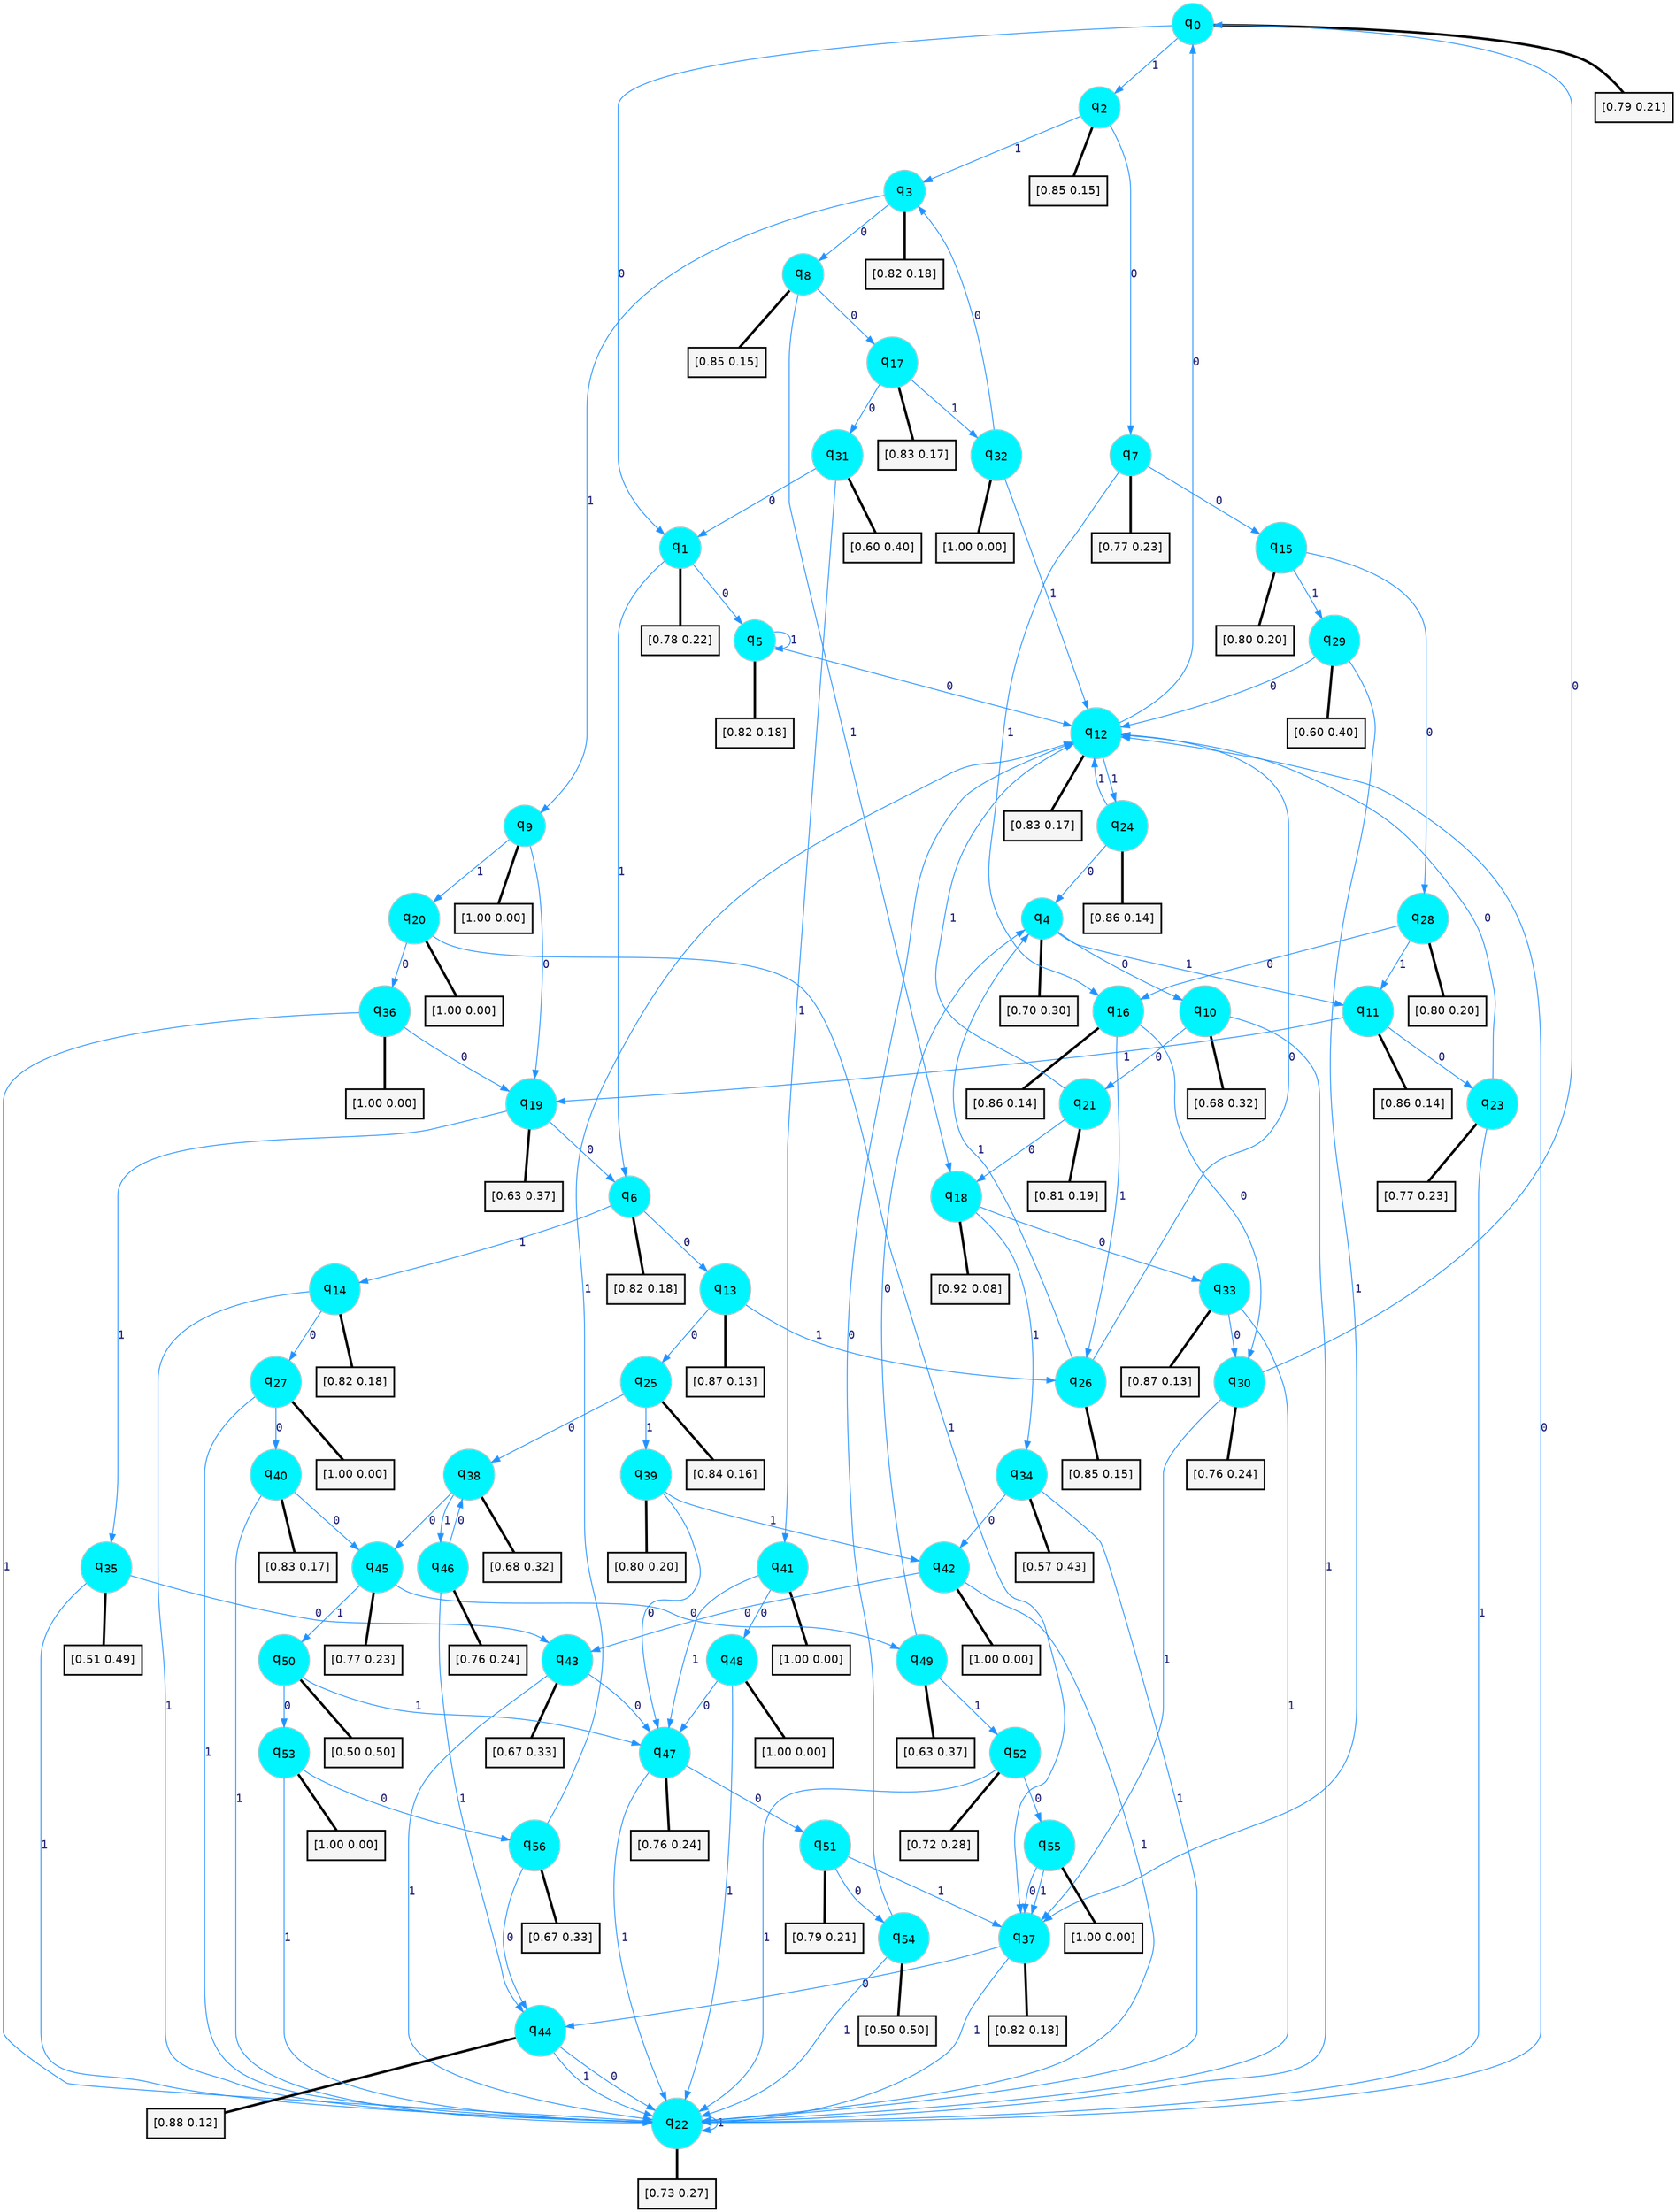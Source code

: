 digraph G {
graph [
bgcolor=transparent, dpi=300, rankdir=TD, size="40,25"];
node [
color=gray, fillcolor=turquoise1, fontcolor=black, fontname=Helvetica, fontsize=16, fontweight=bold, shape=circle, style=filled];
edge [
arrowsize=1, color=dodgerblue1, fontcolor=midnightblue, fontname=courier, fontweight=bold, penwidth=1, style=solid, weight=20];
0[label=<q<SUB>0</SUB>>];
1[label=<q<SUB>1</SUB>>];
2[label=<q<SUB>2</SUB>>];
3[label=<q<SUB>3</SUB>>];
4[label=<q<SUB>4</SUB>>];
5[label=<q<SUB>5</SUB>>];
6[label=<q<SUB>6</SUB>>];
7[label=<q<SUB>7</SUB>>];
8[label=<q<SUB>8</SUB>>];
9[label=<q<SUB>9</SUB>>];
10[label=<q<SUB>10</SUB>>];
11[label=<q<SUB>11</SUB>>];
12[label=<q<SUB>12</SUB>>];
13[label=<q<SUB>13</SUB>>];
14[label=<q<SUB>14</SUB>>];
15[label=<q<SUB>15</SUB>>];
16[label=<q<SUB>16</SUB>>];
17[label=<q<SUB>17</SUB>>];
18[label=<q<SUB>18</SUB>>];
19[label=<q<SUB>19</SUB>>];
20[label=<q<SUB>20</SUB>>];
21[label=<q<SUB>21</SUB>>];
22[label=<q<SUB>22</SUB>>];
23[label=<q<SUB>23</SUB>>];
24[label=<q<SUB>24</SUB>>];
25[label=<q<SUB>25</SUB>>];
26[label=<q<SUB>26</SUB>>];
27[label=<q<SUB>27</SUB>>];
28[label=<q<SUB>28</SUB>>];
29[label=<q<SUB>29</SUB>>];
30[label=<q<SUB>30</SUB>>];
31[label=<q<SUB>31</SUB>>];
32[label=<q<SUB>32</SUB>>];
33[label=<q<SUB>33</SUB>>];
34[label=<q<SUB>34</SUB>>];
35[label=<q<SUB>35</SUB>>];
36[label=<q<SUB>36</SUB>>];
37[label=<q<SUB>37</SUB>>];
38[label=<q<SUB>38</SUB>>];
39[label=<q<SUB>39</SUB>>];
40[label=<q<SUB>40</SUB>>];
41[label=<q<SUB>41</SUB>>];
42[label=<q<SUB>42</SUB>>];
43[label=<q<SUB>43</SUB>>];
44[label=<q<SUB>44</SUB>>];
45[label=<q<SUB>45</SUB>>];
46[label=<q<SUB>46</SUB>>];
47[label=<q<SUB>47</SUB>>];
48[label=<q<SUB>48</SUB>>];
49[label=<q<SUB>49</SUB>>];
50[label=<q<SUB>50</SUB>>];
51[label=<q<SUB>51</SUB>>];
52[label=<q<SUB>52</SUB>>];
53[label=<q<SUB>53</SUB>>];
54[label=<q<SUB>54</SUB>>];
55[label=<q<SUB>55</SUB>>];
56[label=<q<SUB>56</SUB>>];
57[label="[0.79 0.21]", shape=box,fontcolor=black, fontname=Helvetica, fontsize=14, penwidth=2, fillcolor=whitesmoke,color=black];
58[label="[0.78 0.22]", shape=box,fontcolor=black, fontname=Helvetica, fontsize=14, penwidth=2, fillcolor=whitesmoke,color=black];
59[label="[0.85 0.15]", shape=box,fontcolor=black, fontname=Helvetica, fontsize=14, penwidth=2, fillcolor=whitesmoke,color=black];
60[label="[0.82 0.18]", shape=box,fontcolor=black, fontname=Helvetica, fontsize=14, penwidth=2, fillcolor=whitesmoke,color=black];
61[label="[0.70 0.30]", shape=box,fontcolor=black, fontname=Helvetica, fontsize=14, penwidth=2, fillcolor=whitesmoke,color=black];
62[label="[0.82 0.18]", shape=box,fontcolor=black, fontname=Helvetica, fontsize=14, penwidth=2, fillcolor=whitesmoke,color=black];
63[label="[0.82 0.18]", shape=box,fontcolor=black, fontname=Helvetica, fontsize=14, penwidth=2, fillcolor=whitesmoke,color=black];
64[label="[0.77 0.23]", shape=box,fontcolor=black, fontname=Helvetica, fontsize=14, penwidth=2, fillcolor=whitesmoke,color=black];
65[label="[0.85 0.15]", shape=box,fontcolor=black, fontname=Helvetica, fontsize=14, penwidth=2, fillcolor=whitesmoke,color=black];
66[label="[1.00 0.00]", shape=box,fontcolor=black, fontname=Helvetica, fontsize=14, penwidth=2, fillcolor=whitesmoke,color=black];
67[label="[0.68 0.32]", shape=box,fontcolor=black, fontname=Helvetica, fontsize=14, penwidth=2, fillcolor=whitesmoke,color=black];
68[label="[0.86 0.14]", shape=box,fontcolor=black, fontname=Helvetica, fontsize=14, penwidth=2, fillcolor=whitesmoke,color=black];
69[label="[0.83 0.17]", shape=box,fontcolor=black, fontname=Helvetica, fontsize=14, penwidth=2, fillcolor=whitesmoke,color=black];
70[label="[0.87 0.13]", shape=box,fontcolor=black, fontname=Helvetica, fontsize=14, penwidth=2, fillcolor=whitesmoke,color=black];
71[label="[0.82 0.18]", shape=box,fontcolor=black, fontname=Helvetica, fontsize=14, penwidth=2, fillcolor=whitesmoke,color=black];
72[label="[0.80 0.20]", shape=box,fontcolor=black, fontname=Helvetica, fontsize=14, penwidth=2, fillcolor=whitesmoke,color=black];
73[label="[0.86 0.14]", shape=box,fontcolor=black, fontname=Helvetica, fontsize=14, penwidth=2, fillcolor=whitesmoke,color=black];
74[label="[0.83 0.17]", shape=box,fontcolor=black, fontname=Helvetica, fontsize=14, penwidth=2, fillcolor=whitesmoke,color=black];
75[label="[0.92 0.08]", shape=box,fontcolor=black, fontname=Helvetica, fontsize=14, penwidth=2, fillcolor=whitesmoke,color=black];
76[label="[0.63 0.37]", shape=box,fontcolor=black, fontname=Helvetica, fontsize=14, penwidth=2, fillcolor=whitesmoke,color=black];
77[label="[1.00 0.00]", shape=box,fontcolor=black, fontname=Helvetica, fontsize=14, penwidth=2, fillcolor=whitesmoke,color=black];
78[label="[0.81 0.19]", shape=box,fontcolor=black, fontname=Helvetica, fontsize=14, penwidth=2, fillcolor=whitesmoke,color=black];
79[label="[0.73 0.27]", shape=box,fontcolor=black, fontname=Helvetica, fontsize=14, penwidth=2, fillcolor=whitesmoke,color=black];
80[label="[0.77 0.23]", shape=box,fontcolor=black, fontname=Helvetica, fontsize=14, penwidth=2, fillcolor=whitesmoke,color=black];
81[label="[0.86 0.14]", shape=box,fontcolor=black, fontname=Helvetica, fontsize=14, penwidth=2, fillcolor=whitesmoke,color=black];
82[label="[0.84 0.16]", shape=box,fontcolor=black, fontname=Helvetica, fontsize=14, penwidth=2, fillcolor=whitesmoke,color=black];
83[label="[0.85 0.15]", shape=box,fontcolor=black, fontname=Helvetica, fontsize=14, penwidth=2, fillcolor=whitesmoke,color=black];
84[label="[1.00 0.00]", shape=box,fontcolor=black, fontname=Helvetica, fontsize=14, penwidth=2, fillcolor=whitesmoke,color=black];
85[label="[0.80 0.20]", shape=box,fontcolor=black, fontname=Helvetica, fontsize=14, penwidth=2, fillcolor=whitesmoke,color=black];
86[label="[0.60 0.40]", shape=box,fontcolor=black, fontname=Helvetica, fontsize=14, penwidth=2, fillcolor=whitesmoke,color=black];
87[label="[0.76 0.24]", shape=box,fontcolor=black, fontname=Helvetica, fontsize=14, penwidth=2, fillcolor=whitesmoke,color=black];
88[label="[0.60 0.40]", shape=box,fontcolor=black, fontname=Helvetica, fontsize=14, penwidth=2, fillcolor=whitesmoke,color=black];
89[label="[1.00 0.00]", shape=box,fontcolor=black, fontname=Helvetica, fontsize=14, penwidth=2, fillcolor=whitesmoke,color=black];
90[label="[0.87 0.13]", shape=box,fontcolor=black, fontname=Helvetica, fontsize=14, penwidth=2, fillcolor=whitesmoke,color=black];
91[label="[0.57 0.43]", shape=box,fontcolor=black, fontname=Helvetica, fontsize=14, penwidth=2, fillcolor=whitesmoke,color=black];
92[label="[0.51 0.49]", shape=box,fontcolor=black, fontname=Helvetica, fontsize=14, penwidth=2, fillcolor=whitesmoke,color=black];
93[label="[1.00 0.00]", shape=box,fontcolor=black, fontname=Helvetica, fontsize=14, penwidth=2, fillcolor=whitesmoke,color=black];
94[label="[0.82 0.18]", shape=box,fontcolor=black, fontname=Helvetica, fontsize=14, penwidth=2, fillcolor=whitesmoke,color=black];
95[label="[0.68 0.32]", shape=box,fontcolor=black, fontname=Helvetica, fontsize=14, penwidth=2, fillcolor=whitesmoke,color=black];
96[label="[0.80 0.20]", shape=box,fontcolor=black, fontname=Helvetica, fontsize=14, penwidth=2, fillcolor=whitesmoke,color=black];
97[label="[0.83 0.17]", shape=box,fontcolor=black, fontname=Helvetica, fontsize=14, penwidth=2, fillcolor=whitesmoke,color=black];
98[label="[1.00 0.00]", shape=box,fontcolor=black, fontname=Helvetica, fontsize=14, penwidth=2, fillcolor=whitesmoke,color=black];
99[label="[1.00 0.00]", shape=box,fontcolor=black, fontname=Helvetica, fontsize=14, penwidth=2, fillcolor=whitesmoke,color=black];
100[label="[0.67 0.33]", shape=box,fontcolor=black, fontname=Helvetica, fontsize=14, penwidth=2, fillcolor=whitesmoke,color=black];
101[label="[0.88 0.12]", shape=box,fontcolor=black, fontname=Helvetica, fontsize=14, penwidth=2, fillcolor=whitesmoke,color=black];
102[label="[0.77 0.23]", shape=box,fontcolor=black, fontname=Helvetica, fontsize=14, penwidth=2, fillcolor=whitesmoke,color=black];
103[label="[0.76 0.24]", shape=box,fontcolor=black, fontname=Helvetica, fontsize=14, penwidth=2, fillcolor=whitesmoke,color=black];
104[label="[0.76 0.24]", shape=box,fontcolor=black, fontname=Helvetica, fontsize=14, penwidth=2, fillcolor=whitesmoke,color=black];
105[label="[1.00 0.00]", shape=box,fontcolor=black, fontname=Helvetica, fontsize=14, penwidth=2, fillcolor=whitesmoke,color=black];
106[label="[0.63 0.37]", shape=box,fontcolor=black, fontname=Helvetica, fontsize=14, penwidth=2, fillcolor=whitesmoke,color=black];
107[label="[0.50 0.50]", shape=box,fontcolor=black, fontname=Helvetica, fontsize=14, penwidth=2, fillcolor=whitesmoke,color=black];
108[label="[0.79 0.21]", shape=box,fontcolor=black, fontname=Helvetica, fontsize=14, penwidth=2, fillcolor=whitesmoke,color=black];
109[label="[0.72 0.28]", shape=box,fontcolor=black, fontname=Helvetica, fontsize=14, penwidth=2, fillcolor=whitesmoke,color=black];
110[label="[1.00 0.00]", shape=box,fontcolor=black, fontname=Helvetica, fontsize=14, penwidth=2, fillcolor=whitesmoke,color=black];
111[label="[0.50 0.50]", shape=box,fontcolor=black, fontname=Helvetica, fontsize=14, penwidth=2, fillcolor=whitesmoke,color=black];
112[label="[1.00 0.00]", shape=box,fontcolor=black, fontname=Helvetica, fontsize=14, penwidth=2, fillcolor=whitesmoke,color=black];
113[label="[0.67 0.33]", shape=box,fontcolor=black, fontname=Helvetica, fontsize=14, penwidth=2, fillcolor=whitesmoke,color=black];
0->1 [label=0];
0->2 [label=1];
0->57 [arrowhead=none, penwidth=3,color=black];
1->5 [label=0];
1->6 [label=1];
1->58 [arrowhead=none, penwidth=3,color=black];
2->7 [label=0];
2->3 [label=1];
2->59 [arrowhead=none, penwidth=3,color=black];
3->8 [label=0];
3->9 [label=1];
3->60 [arrowhead=none, penwidth=3,color=black];
4->10 [label=0];
4->11 [label=1];
4->61 [arrowhead=none, penwidth=3,color=black];
5->12 [label=0];
5->5 [label=1];
5->62 [arrowhead=none, penwidth=3,color=black];
6->13 [label=0];
6->14 [label=1];
6->63 [arrowhead=none, penwidth=3,color=black];
7->15 [label=0];
7->16 [label=1];
7->64 [arrowhead=none, penwidth=3,color=black];
8->17 [label=0];
8->18 [label=1];
8->65 [arrowhead=none, penwidth=3,color=black];
9->19 [label=0];
9->20 [label=1];
9->66 [arrowhead=none, penwidth=3,color=black];
10->21 [label=0];
10->22 [label=1];
10->67 [arrowhead=none, penwidth=3,color=black];
11->23 [label=0];
11->19 [label=1];
11->68 [arrowhead=none, penwidth=3,color=black];
12->0 [label=0];
12->24 [label=1];
12->69 [arrowhead=none, penwidth=3,color=black];
13->25 [label=0];
13->26 [label=1];
13->70 [arrowhead=none, penwidth=3,color=black];
14->27 [label=0];
14->22 [label=1];
14->71 [arrowhead=none, penwidth=3,color=black];
15->28 [label=0];
15->29 [label=1];
15->72 [arrowhead=none, penwidth=3,color=black];
16->30 [label=0];
16->26 [label=1];
16->73 [arrowhead=none, penwidth=3,color=black];
17->31 [label=0];
17->32 [label=1];
17->74 [arrowhead=none, penwidth=3,color=black];
18->33 [label=0];
18->34 [label=1];
18->75 [arrowhead=none, penwidth=3,color=black];
19->6 [label=0];
19->35 [label=1];
19->76 [arrowhead=none, penwidth=3,color=black];
20->36 [label=0];
20->37 [label=1];
20->77 [arrowhead=none, penwidth=3,color=black];
21->18 [label=0];
21->12 [label=1];
21->78 [arrowhead=none, penwidth=3,color=black];
22->12 [label=0];
22->22 [label=1];
22->79 [arrowhead=none, penwidth=3,color=black];
23->12 [label=0];
23->22 [label=1];
23->80 [arrowhead=none, penwidth=3,color=black];
24->4 [label=0];
24->12 [label=1];
24->81 [arrowhead=none, penwidth=3,color=black];
25->38 [label=0];
25->39 [label=1];
25->82 [arrowhead=none, penwidth=3,color=black];
26->12 [label=0];
26->4 [label=1];
26->83 [arrowhead=none, penwidth=3,color=black];
27->40 [label=0];
27->22 [label=1];
27->84 [arrowhead=none, penwidth=3,color=black];
28->16 [label=0];
28->11 [label=1];
28->85 [arrowhead=none, penwidth=3,color=black];
29->12 [label=0];
29->37 [label=1];
29->86 [arrowhead=none, penwidth=3,color=black];
30->0 [label=0];
30->37 [label=1];
30->87 [arrowhead=none, penwidth=3,color=black];
31->1 [label=0];
31->41 [label=1];
31->88 [arrowhead=none, penwidth=3,color=black];
32->3 [label=0];
32->12 [label=1];
32->89 [arrowhead=none, penwidth=3,color=black];
33->30 [label=0];
33->22 [label=1];
33->90 [arrowhead=none, penwidth=3,color=black];
34->42 [label=0];
34->22 [label=1];
34->91 [arrowhead=none, penwidth=3,color=black];
35->43 [label=0];
35->22 [label=1];
35->92 [arrowhead=none, penwidth=3,color=black];
36->19 [label=0];
36->22 [label=1];
36->93 [arrowhead=none, penwidth=3,color=black];
37->44 [label=0];
37->22 [label=1];
37->94 [arrowhead=none, penwidth=3,color=black];
38->45 [label=0];
38->46 [label=1];
38->95 [arrowhead=none, penwidth=3,color=black];
39->47 [label=0];
39->42 [label=1];
39->96 [arrowhead=none, penwidth=3,color=black];
40->45 [label=0];
40->22 [label=1];
40->97 [arrowhead=none, penwidth=3,color=black];
41->48 [label=0];
41->47 [label=1];
41->98 [arrowhead=none, penwidth=3,color=black];
42->43 [label=0];
42->22 [label=1];
42->99 [arrowhead=none, penwidth=3,color=black];
43->47 [label=0];
43->22 [label=1];
43->100 [arrowhead=none, penwidth=3,color=black];
44->22 [label=0];
44->22 [label=1];
44->101 [arrowhead=none, penwidth=3,color=black];
45->49 [label=0];
45->50 [label=1];
45->102 [arrowhead=none, penwidth=3,color=black];
46->38 [label=0];
46->44 [label=1];
46->103 [arrowhead=none, penwidth=3,color=black];
47->51 [label=0];
47->22 [label=1];
47->104 [arrowhead=none, penwidth=3,color=black];
48->47 [label=0];
48->22 [label=1];
48->105 [arrowhead=none, penwidth=3,color=black];
49->4 [label=0];
49->52 [label=1];
49->106 [arrowhead=none, penwidth=3,color=black];
50->53 [label=0];
50->47 [label=1];
50->107 [arrowhead=none, penwidth=3,color=black];
51->54 [label=0];
51->37 [label=1];
51->108 [arrowhead=none, penwidth=3,color=black];
52->55 [label=0];
52->22 [label=1];
52->109 [arrowhead=none, penwidth=3,color=black];
53->56 [label=0];
53->22 [label=1];
53->110 [arrowhead=none, penwidth=3,color=black];
54->12 [label=0];
54->22 [label=1];
54->111 [arrowhead=none, penwidth=3,color=black];
55->37 [label=0];
55->37 [label=1];
55->112 [arrowhead=none, penwidth=3,color=black];
56->44 [label=0];
56->12 [label=1];
56->113 [arrowhead=none, penwidth=3,color=black];
}

